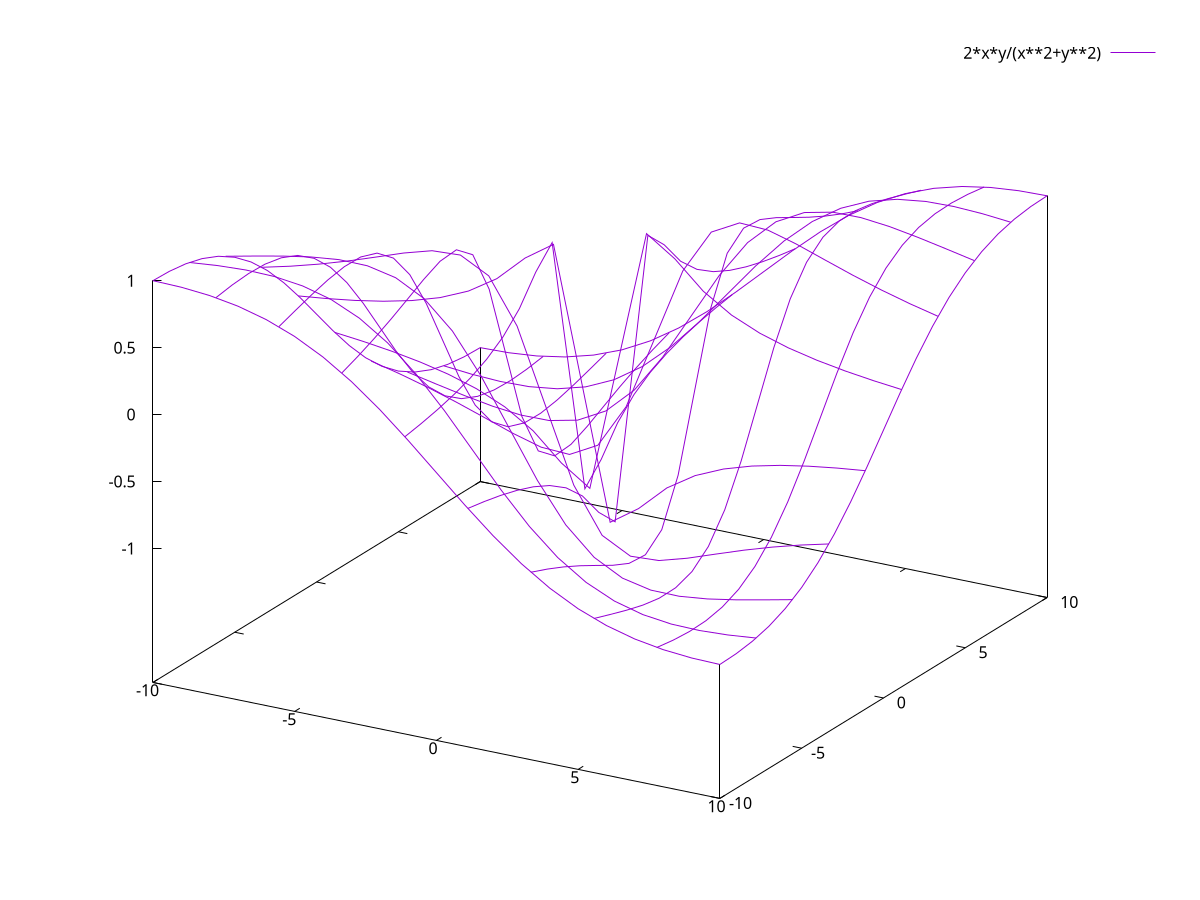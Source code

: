 set terminal latex
set output 'calculusAndAnalyticGeometry-gnuplottex-fig1.tex'
set samples 21, 21
splot  2*x*y/(x**2+y**2)
